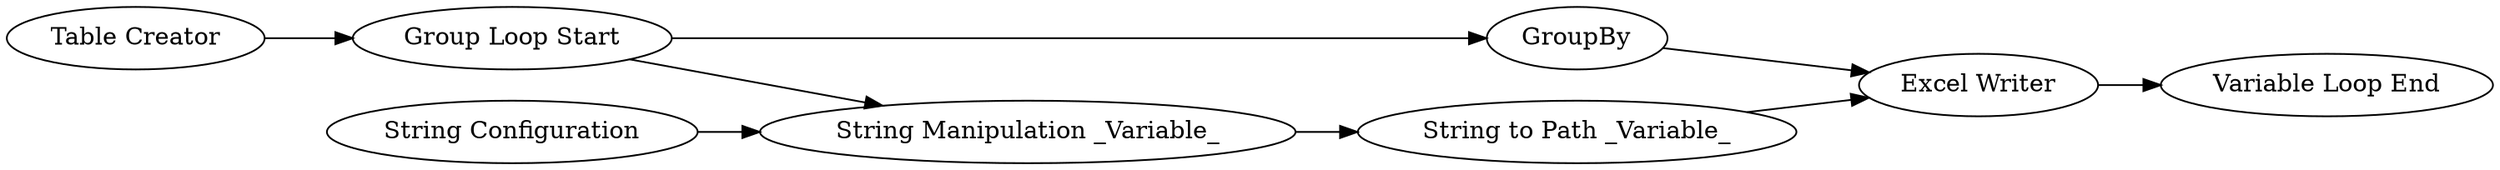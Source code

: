 digraph {
	142 [label="Table Creator"]
	143 [label="Group Loop Start"]
	144 [label=GroupBy]
	146 [label="String Manipulation _Variable_"]
	147 [label="String Configuration"]
	148 [label="String to Path _Variable_"]
	149 [label="Excel Writer"]
	150 [label="Variable Loop End"]
	142 -> 143
	143 -> 144
	143 -> 146
	144 -> 149
	146 -> 148
	147 -> 146
	148 -> 149
	149 -> 150
	rankdir=LR
}
